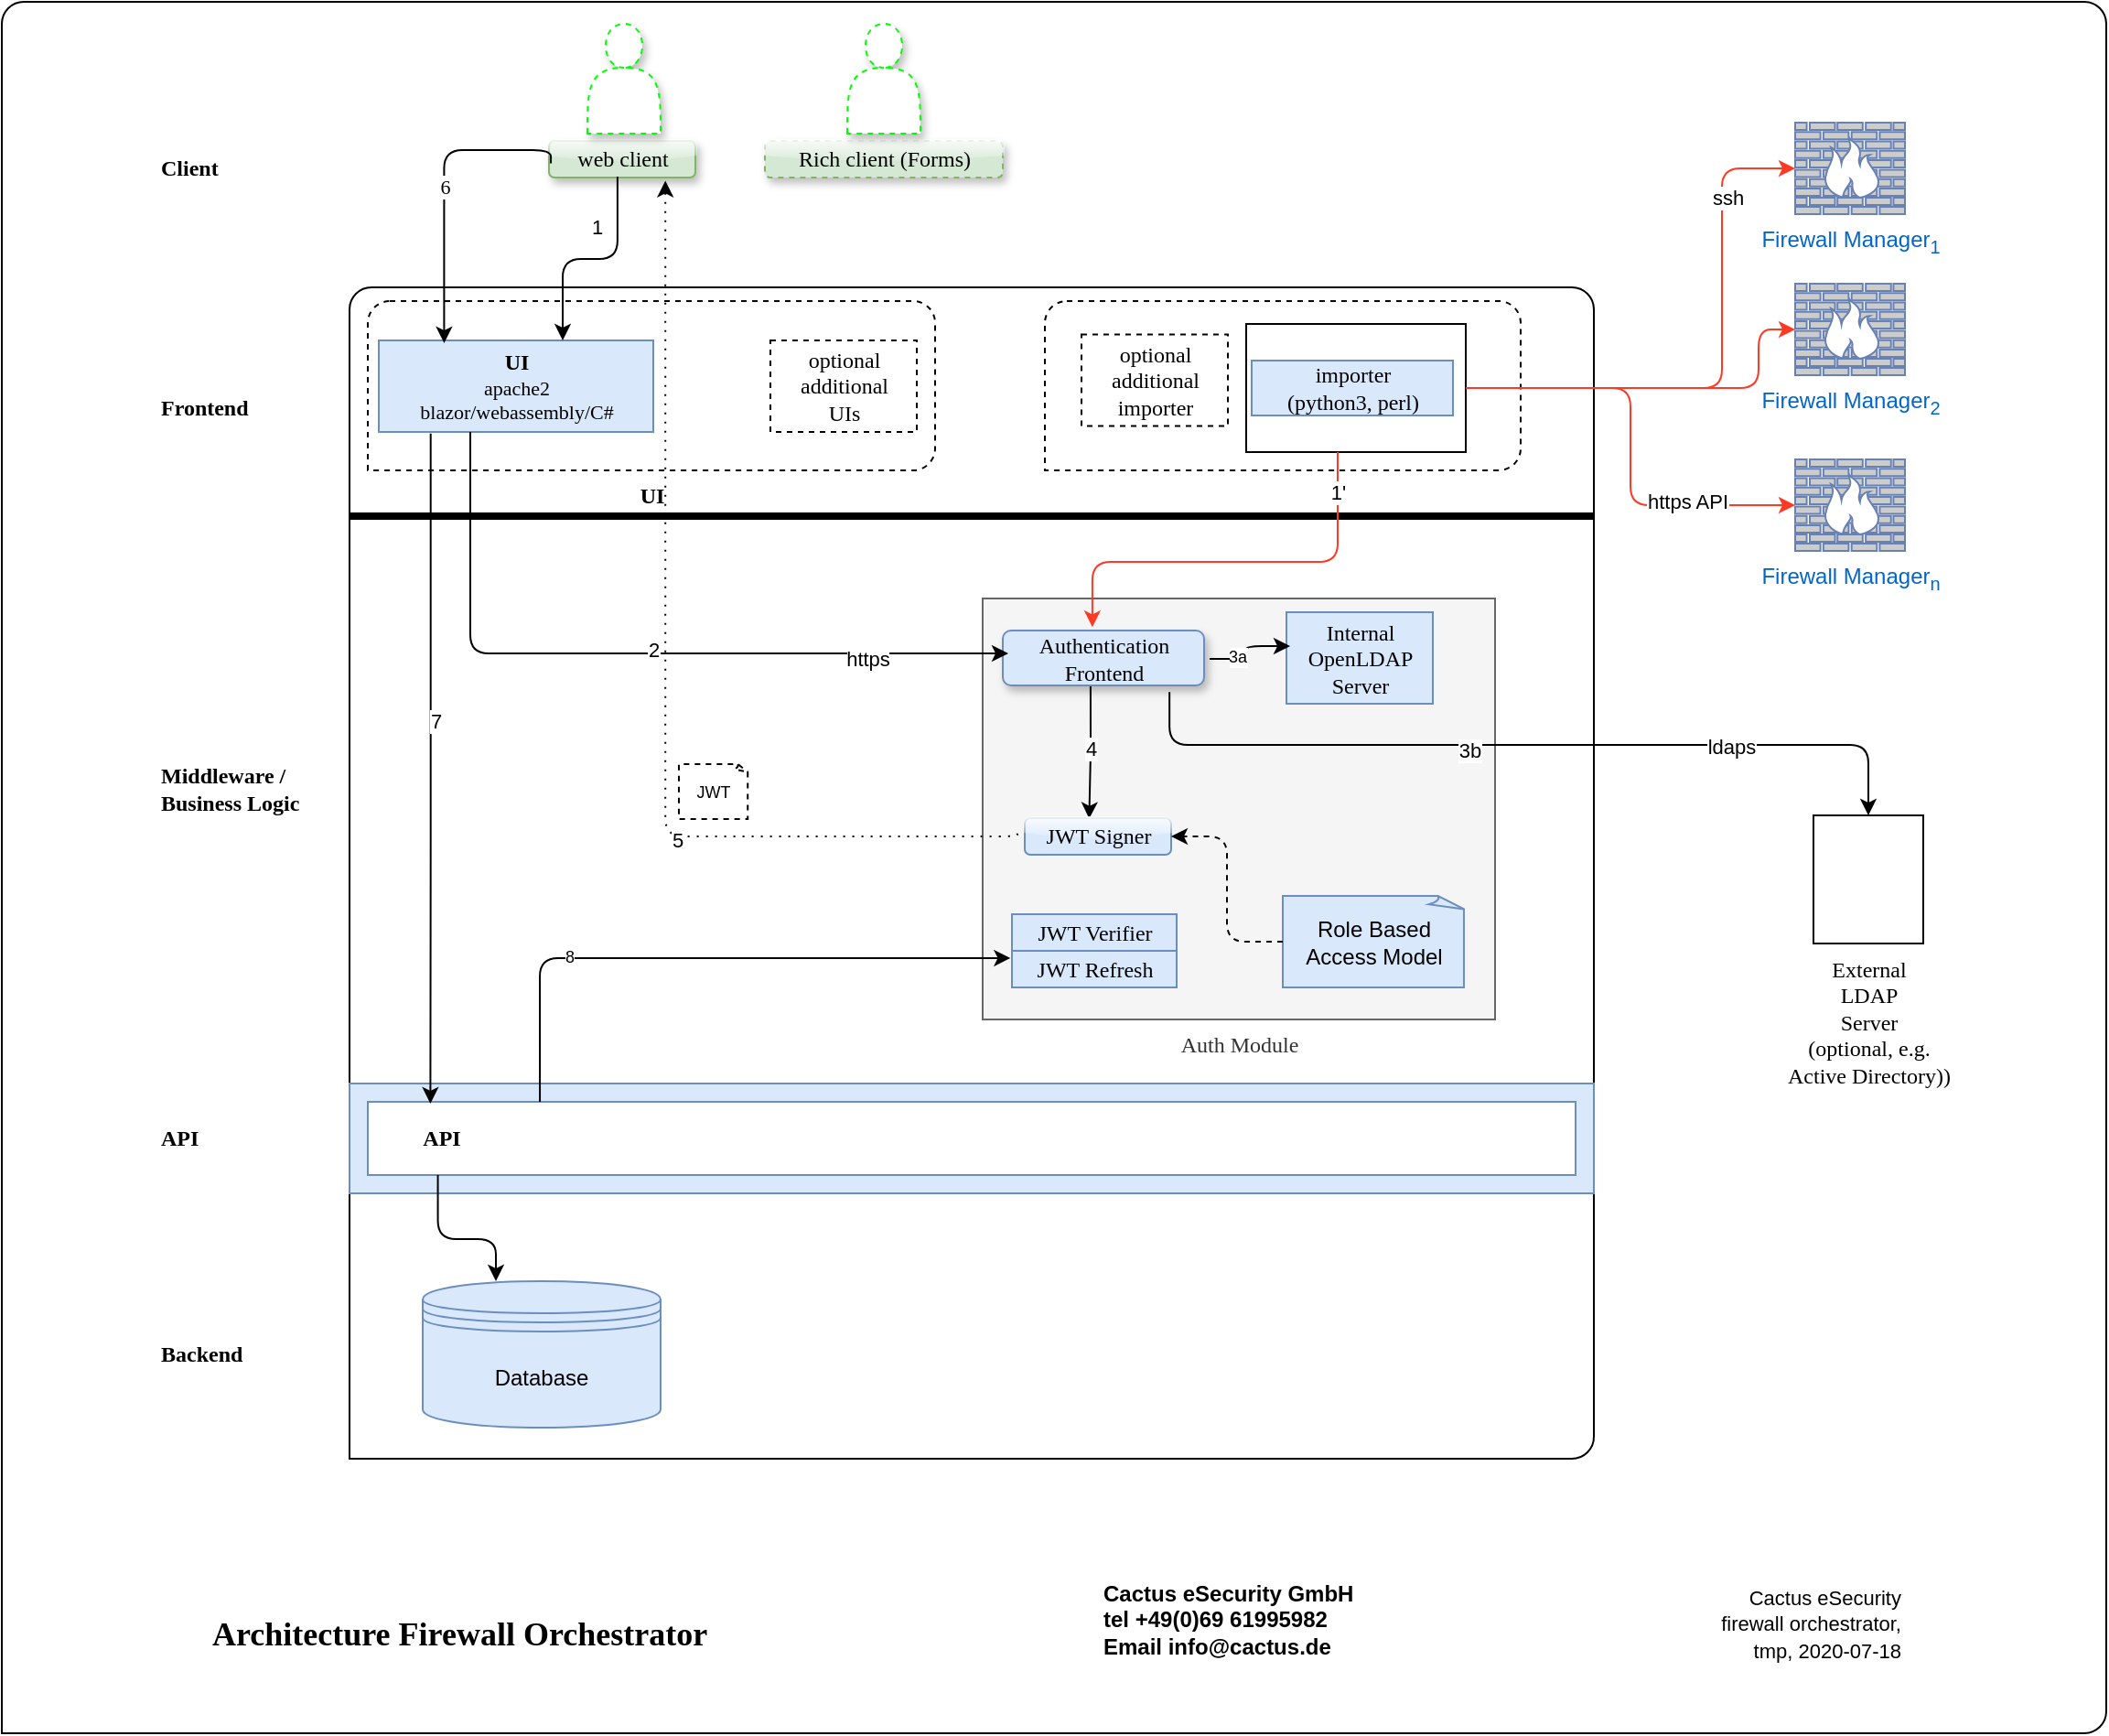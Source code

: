 <mxfile version="13.5.8" pages="2"><diagram id="prtHgNgQTEPvFCAcTncT" name="overview"><mxGraphModel dx="3710" dy="1091" grid="1" gridSize="10" guides="1" tooltips="1" connect="1" arrows="1" fold="1" page="1" pageScale="1" pageWidth="827" pageHeight="1169" math="0" shadow="0"><root><mxCell id="0"/><mxCell id="1" parent="0"/><mxCell id="610" value="" style="verticalLabelPosition=bottom;verticalAlign=top;html=1;shape=mxgraph.basic.three_corner_round_rect;dx=6;fontFamily=Comic Sans MS;" parent="1" vertex="1"><mxGeometry x="-80" y="234" width="1150" height="946" as="geometry"/></mxCell><mxCell id="555" value="" style="verticalLabelPosition=bottom;verticalAlign=top;html=1;shape=mxgraph.basic.three_corner_round_rect;dx=6;fontFamily=Comic Sans MS;" parent="1" vertex="1"><mxGeometry x="110" y="390" width="680" height="640" as="geometry"/></mxCell><mxCell id="608" value="" style="verticalLabelPosition=bottom;verticalAlign=top;html=1;shape=mxgraph.basic.three_corner_round_rect;dx=6;fontFamily=Comic Sans MS;dashed=1;" parent="1" vertex="1"><mxGeometry x="490" y="397.5" width="260" height="92.5" as="geometry"/></mxCell><mxCell id="607" value="&lt;b&gt;UI&lt;/b&gt;" style="verticalLabelPosition=bottom;verticalAlign=top;html=1;shape=mxgraph.basic.three_corner_round_rect;dx=6;fontFamily=Comic Sans MS;dashed=1;" parent="1" vertex="1"><mxGeometry x="120" y="397.5" width="310" height="92.5" as="geometry"/></mxCell><mxCell id="539" value="Auth Module" style="verticalLabelPosition=bottom;verticalAlign=top;html=1;shape=mxgraph.basic.rect;fillColor2=none;strokeWidth=1;size=20;indent=5;fontFamily=Comic Sans MS;strokeColor=#666666;fillColor=#f5f5f5;fontColor=#333333;" parent="1" vertex="1"><mxGeometry x="456" y="560" width="280" height="230" as="geometry"/></mxCell><mxCell id="528" value="Database" style="shape=datastore;whiteSpace=wrap;html=1;fillColor=#dae8fc;strokeColor=#6c8ebf;" parent="1" vertex="1"><mxGeometry x="150" y="933" width="130" height="80" as="geometry"/></mxCell><mxCell id="533" value="Role Based Access Model" style="whiteSpace=wrap;html=1;shape=mxgraph.basic.document;fillColor=#dae8fc;strokeColor=#6c8ebf;" parent="1" vertex="1"><mxGeometry x="620" y="722.5" width="100" height="50" as="geometry"/></mxCell><mxCell id="534" value="" style="verticalLabelPosition=bottom;verticalAlign=top;html=1;shape=mxgraph.basic.frame;dx=10;fillColor=#dae8fc;strokeColor=#6c8ebf;" parent="1" vertex="1"><mxGeometry x="110" y="825" width="680" height="60" as="geometry"/></mxCell><mxCell id="2" value="API" style="text;html=1;align=left;verticalAlign=middle;resizable=0;points=[];autosize=1;fontStyle=1;fontFamily=Comic Sans MS;" parent="1" vertex="1"><mxGeometry x="5" y="845" width="40" height="20" as="geometry"/></mxCell><mxCell id="535" value="Backend" style="text;html=1;align=left;verticalAlign=middle;resizable=0;points=[];autosize=1;fontStyle=1;fontFamily=Comic Sans MS;" parent="1" vertex="1"><mxGeometry x="5" y="963" width="70" height="20" as="geometry"/></mxCell><mxCell id="536" value="Client" style="text;html=1;align=left;verticalAlign=middle;resizable=0;points=[];autosize=1;fontStyle=1;fontFamily=Comic Sans MS;" parent="1" vertex="1"><mxGeometry x="5" y="315" width="60" height="20" as="geometry"/></mxCell><mxCell id="537" value="Frontend" style="text;html=1;align=left;verticalAlign=middle;resizable=0;points=[];autosize=1;fontStyle=1;fontFamily=Comic Sans MS;" parent="1" vertex="1"><mxGeometry x="5" y="446" width="80" height="20" as="geometry"/></mxCell><mxCell id="538" value="&lt;div&gt;Middleware /&lt;/div&gt;&lt;div&gt;Business Logic&lt;br&gt;&lt;/div&gt;" style="text;html=1;align=left;verticalAlign=middle;resizable=0;points=[];autosize=1;fontStyle=1;fontFamily=Comic Sans MS;" parent="1" vertex="1"><mxGeometry x="5" y="648.5" width="120" height="30" as="geometry"/></mxCell><mxCell id="541" value="" style="verticalLabelPosition=bottom;verticalAlign=top;html=1;shape=mxgraph.basic.rect;fillColor2=none;strokeWidth=1;size=20;indent=5;fontFamily=Comic Sans MS;" parent="1" vertex="1"><mxGeometry x="600" y="410" width="120" height="70" as="geometry"/></mxCell><mxCell id="546" value="&lt;div&gt;External &lt;br&gt;&lt;/div&gt;&lt;div&gt;LDAP &lt;br&gt;&lt;/div&gt;&lt;div&gt;Server&lt;/div&gt;&lt;div&gt;(optional, e.g. &lt;br&gt;&lt;/div&gt;&lt;div&gt;Active Directory))&lt;/div&gt;" style="verticalLabelPosition=bottom;verticalAlign=top;html=1;shape=mxgraph.basic.rect;fillColor2=none;strokeWidth=1;size=20;indent=5;fontFamily=Comic Sans MS;" parent="1" vertex="1"><mxGeometry x="910" y="678.5" width="60" height="70" as="geometry"/></mxCell><mxCell id="548" value="" style="line;strokeWidth=4;html=1;perimeter=backbonePerimeter;points=[];outlineConnect=0;fontFamily=Comic Sans MS;" parent="1" vertex="1"><mxGeometry x="110" y="510" width="680" height="10" as="geometry"/></mxCell><mxCell id="552" value="API" style="text;html=1;align=center;verticalAlign=middle;resizable=0;points=[];autosize=1;fontStyle=1;fontFamily=Comic Sans MS;" parent="1" vertex="1"><mxGeometry x="140" y="845" width="40" height="20" as="geometry"/></mxCell><mxCell id="561" value="Firewall Manager&lt;sub&gt;1&lt;/sub&gt;" style="fontColor=#0066CC;verticalAlign=top;verticalLabelPosition=bottom;labelPosition=center;align=center;html=1;outlineConnect=0;fillColor=#CCCCCC;strokeColor=#6881B3;gradientColor=none;gradientDirection=north;strokeWidth=2;shape=mxgraph.networks.firewall;" parent="1" vertex="1"><mxGeometry x="900" y="300" width="60" height="50" as="geometry"/></mxCell><mxCell id="562" value="Firewall Manager&lt;sub&gt;2&lt;/sub&gt;" style="fontColor=#0066CC;verticalAlign=top;verticalLabelPosition=bottom;labelPosition=center;align=center;html=1;outlineConnect=0;fillColor=#CCCCCC;strokeColor=#6881B3;gradientColor=none;gradientDirection=north;strokeWidth=2;shape=mxgraph.networks.firewall;" parent="1" vertex="1"><mxGeometry x="900" y="388" width="60" height="50" as="geometry"/></mxCell><mxCell id="563" value="Firewall Manager&lt;sub&gt;n&lt;/sub&gt;" style="fontColor=#0066CC;verticalAlign=top;verticalLabelPosition=bottom;labelPosition=center;align=center;html=1;outlineConnect=0;fillColor=#CCCCCC;strokeColor=#6881B3;gradientColor=none;gradientDirection=north;strokeWidth=2;shape=mxgraph.networks.firewall;" parent="1" vertex="1"><mxGeometry x="900" y="484" width="60" height="50" as="geometry"/></mxCell><mxCell id="568" value="" style="edgeStyle=elbowEdgeStyle;elbow=vertical;endArrow=classic;html=1;fontFamily=Comic Sans MS;entryX=0.795;entryY=1.086;entryDx=0;entryDy=0;entryPerimeter=0;dashed=1;dashPattern=1 4;exitX=0.033;exitY=0.49;exitDx=0;exitDy=0;exitPerimeter=0;" parent="1" target="581" edge="1"><mxGeometry width="50" height="50" relative="1" as="geometry"><mxPoint x="474.904" y="688.425" as="sourcePoint"/><mxPoint x="305.84" y="353.18" as="targetPoint"/><Array as="points"><mxPoint x="400" y="690"/></Array></mxGeometry></mxCell><mxCell id="593" value="5" style="edgeLabel;html=1;align=center;verticalAlign=middle;resizable=0;points=[];" parent="568" vertex="1" connectable="0"><mxGeometry x="-0.319" y="2" relative="1" as="geometry"><mxPoint as="offset"/></mxGeometry></mxCell><mxCell id="569" value="" style="edgeStyle=elbowEdgeStyle;elbow=vertical;endArrow=classic;html=1;fontFamily=Comic Sans MS;entryX=0.065;entryY=0.183;entryDx=0;entryDy=0;entryPerimeter=0;exitX=0.189;exitY=1.017;exitDx=0;exitDy=0;exitPerimeter=0;" parent="1" source="577" target="534" edge="1"><mxGeometry width="50" height="50" relative="1" as="geometry"><mxPoint x="155" y="482.03" as="sourcePoint"/><mxPoint x="180" y="490" as="targetPoint"/><Array as="points"><mxPoint x="330" y="701"/></Array></mxGeometry></mxCell><mxCell id="596" value="7" style="edgeLabel;html=1;align=center;verticalAlign=middle;resizable=0;points=[];" parent="569" vertex="1" connectable="0"><mxGeometry x="-0.143" y="2" relative="1" as="geometry"><mxPoint as="offset"/></mxGeometry></mxCell><mxCell id="570" value="" style="edgeStyle=elbowEdgeStyle;elbow=vertical;endArrow=classic;html=1;fontFamily=Comic Sans MS;exitX=0.071;exitY=0.833;exitDx=0;exitDy=0;exitPerimeter=0;" parent="1" source="534" target="528" edge="1"><mxGeometry width="50" height="50" relative="1" as="geometry"><mxPoint x="155.04" y="479.01" as="sourcePoint"/><mxPoint x="175.12" y="835" as="targetPoint"/><Array as="points"><mxPoint x="190" y="910"/></Array></mxGeometry></mxCell><mxCell id="573" value="&lt;div&gt;Authentication&lt;/div&gt;&lt;div&gt;Frontend&lt;br&gt;&lt;/div&gt;" style="text;html=1;align=center;verticalAlign=middle;resizable=0;points=[];autosize=1;fontFamily=Comic Sans MS;strokeColor=#6c8ebf;rounded=1;shadow=1;fillColor=#dae8fc;" parent="1" vertex="1"><mxGeometry x="467" y="577.5" width="110" height="30" as="geometry"/></mxCell><mxCell id="585" value="4" style="edgeStyle=orthogonalEdgeStyle;rounded=0;orthogonalLoop=1;jettySize=auto;html=1;entryX=0.44;entryY=0.015;entryDx=0;entryDy=0;entryPerimeter=0;exitX=0.436;exitY=1.017;exitDx=0;exitDy=0;exitPerimeter=0;" parent="1" source="573" target="574" edge="1"><mxGeometry x="-0.068" relative="1" as="geometry"><mxPoint x="513.096" y="673.313" as="targetPoint"/><mxPoint x="513.094" y="615" as="sourcePoint"/><mxPoint as="offset"/></mxGeometry></mxCell><mxCell id="574" value="JWT Signer" style="text;html=1;align=center;verticalAlign=middle;resizable=0;points=[];autosize=1;fontFamily=Comic Sans MS;strokeColor=#6c8ebf;rounded=1;sketch=0;glass=1;fillColor=#dae8fc;" parent="1" vertex="1"><mxGeometry x="479" y="680" width="80" height="20" as="geometry"/></mxCell><mxCell id="575" value="JWT Verifier" style="text;html=1;align=center;verticalAlign=middle;resizable=0;points=[];autosize=1;fontFamily=Comic Sans MS;strokeColor=#6c8ebf;fillColor=#dae8fc;" parent="1" vertex="1"><mxGeometry x="472" y="732.5" width="90" height="20" as="geometry"/></mxCell><mxCell id="576" value="&lt;div&gt;Internal &lt;br&gt;&lt;/div&gt;&lt;div&gt;OpenLDAP &lt;br&gt;&lt;/div&gt;&lt;div&gt;Server&lt;/div&gt;" style="text;html=1;align=center;verticalAlign=middle;resizable=0;points=[];autosize=1;fontFamily=Comic Sans MS;strokeColor=#6c8ebf;fillColor=#dae8fc;" parent="1" vertex="1"><mxGeometry x="622" y="567.5" width="80" height="50" as="geometry"/></mxCell><mxCell id="577" value="&lt;div&gt;&lt;b&gt;UI&lt;/b&gt;&lt;/div&gt;&lt;div style=&quot;font-size: 11px&quot;&gt;&lt;font style=&quot;font-size: 11px&quot;&gt;apache2&lt;/font&gt;&lt;/div&gt;&lt;div style=&quot;font-size: 11px&quot;&gt;&lt;font style=&quot;font-size: 11px&quot;&gt;blazor/webassembly&lt;/font&gt;/C#&lt;/div&gt;" style="text;html=1;align=center;verticalAlign=middle;resizable=0;points=[];autosize=1;fontFamily=Comic Sans MS;strokeColor=#6c8ebf;fillColor=#dae8fc;" parent="1" vertex="1"><mxGeometry x="126" y="419" width="150" height="50" as="geometry"/></mxCell><mxCell id="578" value="&lt;div&gt;optional&lt;br&gt;&lt;/div&gt;&lt;div&gt;additional &lt;br&gt;&lt;/div&gt;&lt;div&gt;UIs&lt;/div&gt;" style="text;html=1;align=center;verticalAlign=middle;resizable=0;points=[];autosize=1;fontFamily=Comic Sans MS;dashed=1;strokeColor=#000000;" parent="1" vertex="1"><mxGeometry x="340" y="419" width="80" height="50" as="geometry"/></mxCell><mxCell id="579" value="&lt;div&gt;importer&lt;/div&gt;&lt;div&gt;(python3, perl)&lt;br&gt;&lt;/div&gt;" style="text;html=1;align=center;verticalAlign=middle;resizable=0;points=[];autosize=1;fontFamily=Comic Sans MS;fillColor=#dae8fc;strokeColor=#6c8ebf;" parent="1" vertex="1"><mxGeometry x="603" y="430" width="110" height="30" as="geometry"/></mxCell><mxCell id="580" value="&lt;div&gt;optional &lt;br&gt;&lt;/div&gt;&lt;div&gt;additional &lt;br&gt;&lt;/div&gt;&lt;div&gt;importer&lt;/div&gt;" style="text;html=1;align=center;verticalAlign=middle;resizable=0;points=[];autosize=1;fontFamily=Comic Sans MS;strokeColor=#000000;dashed=1;" parent="1" vertex="1"><mxGeometry x="510" y="415.75" width="80" height="50" as="geometry"/></mxCell><mxCell id="581" value="web client" style="text;html=1;align=center;verticalAlign=middle;resizable=0;points=[];autosize=1;fontFamily=Comic Sans MS;shadow=1;glass=1;rounded=1;strokeColor=#82b366;fillColor=#d5e8d4;" parent="1" vertex="1"><mxGeometry x="219" y="310" width="80" height="20" as="geometry"/></mxCell><mxCell id="582" value="" style="edgeStyle=elbowEdgeStyle;elbow=vertical;endArrow=classic;html=1;fontFamily=Comic Sans MS;entryX=0.67;entryY=0;entryDx=0;entryDy=0;entryPerimeter=0;exitX=0.468;exitY=0.977;exitDx=0;exitDy=0;exitPerimeter=0;" parent="1" source="581" target="577" edge="1"><mxGeometry width="50" height="50" relative="1" as="geometry"><mxPoint x="260" y="350.0" as="sourcePoint"/><mxPoint x="200" y="406.99" as="targetPoint"/></mxGeometry></mxCell><mxCell id="588" value="1" style="edgeLabel;html=1;align=center;verticalAlign=middle;resizable=0;points=[];" parent="582" vertex="1" connectable="0"><mxGeometry x="-0.538" y="-12" relative="1" as="geometry"><mxPoint as="offset"/></mxGeometry></mxCell><mxCell id="584" value="" style="edgeStyle=elbowEdgeStyle;elbow=vertical;endArrow=classic;html=1;fontFamily=Comic Sans MS;exitX=0.828;exitY=1.119;exitDx=0;exitDy=0;exitPerimeter=0;" parent="1" source="573" target="546" edge="1"><mxGeometry width="50" height="50" relative="1" as="geometry"><mxPoint x="558.026" y="619.005" as="sourcePoint"/><mxPoint x="942.04" y="710" as="targetPoint"/><Array as="points"><mxPoint x="740" y="640"/></Array></mxGeometry></mxCell><mxCell id="592" value="3b" style="edgeLabel;html=1;align=center;verticalAlign=middle;resizable=0;points=[];" parent="584" vertex="1" connectable="0"><mxGeometry x="-0.144" y="-3" relative="1" as="geometry"><mxPoint as="offset"/></mxGeometry></mxCell><mxCell id="613" value="ldaps" style="edgeLabel;html=1;align=center;verticalAlign=middle;resizable=0;points=[];" parent="584" vertex="1" connectable="0"><mxGeometry x="0.495" y="-1" relative="1" as="geometry"><mxPoint as="offset"/></mxGeometry></mxCell><mxCell id="586" value="" style="edgeStyle=elbowEdgeStyle;elbow=vertical;endArrow=classic;html=1;fontFamily=Comic Sans MS;strokeColor=#FF3A24;entryX=0.445;entryY=-0.061;entryDx=0;entryDy=0;entryPerimeter=0;" parent="1" target="573" edge="1"><mxGeometry width="50" height="50" relative="1" as="geometry"><mxPoint x="650" y="480" as="sourcePoint"/><mxPoint x="541.012" y="571.98" as="targetPoint"/><Array as="points"><mxPoint x="810" y="540"/></Array></mxGeometry></mxCell><mxCell id="598" value="1'" style="edgeLabel;html=1;align=center;verticalAlign=middle;resizable=0;points=[];" parent="586" vertex="1" connectable="0"><mxGeometry x="-0.811" relative="1" as="geometry"><mxPoint as="offset"/></mxGeometry></mxCell><mxCell id="594" value="6" style="edgeStyle=elbowEdgeStyle;elbow=vertical;endArrow=classic;html=1;fontFamily=Comic Sans MS;entryX=0.238;entryY=0.029;entryDx=0;entryDy=0;entryPerimeter=0;exitX=0.013;exitY=0.614;exitDx=0;exitDy=0;exitPerimeter=0;" parent="1" source="581" target="577" edge="1"><mxGeometry width="50" height="50" relative="1" as="geometry"><mxPoint x="197.96" y="315.02" as="sourcePoint"/><mxPoint x="161.96" y="410.98" as="targetPoint"/><Array as="points"><mxPoint x="162" y="315"/></Array></mxGeometry></mxCell><mxCell id="604" value="" style="edgeStyle=elbowEdgeStyle;elbow=horizontal;endArrow=classic;html=1;strokeColor=#FF3A24;" parent="1" source="541" target="562" edge="1"><mxGeometry width="50" height="50" relative="1" as="geometry"><mxPoint x="510" y="360" as="sourcePoint"/><mxPoint x="560" y="310" as="targetPoint"/><Array as="points"><mxPoint x="880" y="445"/></Array></mxGeometry></mxCell><mxCell id="605" value="" style="edgeStyle=elbowEdgeStyle;elbow=horizontal;endArrow=classic;html=1;strokeColor=#FF3A24;" parent="1" source="541" target="561" edge="1"><mxGeometry width="50" height="50" relative="1" as="geometry"><mxPoint x="730" y="455" as="sourcePoint"/><mxPoint x="1160" y="435" as="targetPoint"/><Array as="points"><mxPoint x="860" y="360"/></Array></mxGeometry></mxCell><mxCell id="611" value="ssh" style="edgeLabel;html=1;align=center;verticalAlign=middle;resizable=0;points=[];" parent="605" vertex="1" connectable="0"><mxGeometry x="0.628" y="-3" relative="1" as="geometry"><mxPoint as="offset"/></mxGeometry></mxCell><mxCell id="606" value="" style="edgeStyle=elbowEdgeStyle;elbow=horizontal;endArrow=classic;html=1;strokeColor=#FF3A24;" parent="1" source="541" target="563" edge="1"><mxGeometry width="50" height="50" relative="1" as="geometry"><mxPoint x="730" y="455" as="sourcePoint"/><mxPoint x="1160" y="435" as="targetPoint"/></mxGeometry></mxCell><mxCell id="612" value="https API" style="edgeLabel;html=1;align=center;verticalAlign=middle;resizable=0;points=[];" parent="606" vertex="1" connectable="0"><mxGeometry x="0.512" y="2" relative="1" as="geometry"><mxPoint as="offset"/></mxGeometry></mxCell><mxCell id="615" value="" style="edgeStyle=elbowEdgeStyle;elbow=horizontal;endArrow=classic;html=1;" parent="1" source="577" edge="1"><mxGeometry width="50" height="50" relative="1" as="geometry"><mxPoint x="184.88" y="481.33" as="sourcePoint"/><mxPoint x="470" y="590" as="targetPoint"/><Array as="points"><mxPoint x="176" y="669"/></Array></mxGeometry></mxCell><mxCell id="616" value="https" style="edgeLabel;html=1;align=center;verticalAlign=middle;resizable=0;points=[];" parent="615" vertex="1" connectable="0"><mxGeometry x="0.628" y="-3" relative="1" as="geometry"><mxPoint as="offset"/></mxGeometry></mxCell><mxCell id="617" value="2" style="edgeLabel;html=1;align=center;verticalAlign=middle;resizable=0;points=[];" parent="615" vertex="1" connectable="0"><mxGeometry x="0.063" y="2" relative="1" as="geometry"><mxPoint as="offset"/></mxGeometry></mxCell><mxCell id="619" value="JWT Refresh" style="text;html=1;align=center;verticalAlign=middle;resizable=0;points=[];autosize=1;fontFamily=Comic Sans MS;strokeColor=#6c8ebf;fillColor=#dae8fc;" parent="1" vertex="1"><mxGeometry x="472" y="752.5" width="90" height="20" as="geometry"/></mxCell><mxCell id="621" value="JWT" style="whiteSpace=wrap;html=1;shape=mxgraph.basic.document;fontSize=9;dashed=1;" parent="1" vertex="1"><mxGeometry x="290" y="650.5" width="38" height="30" as="geometry"/></mxCell><mxCell id="624" value="" style="shape=actor;whiteSpace=wrap;html=1;rounded=1;shadow=1;glass=1;dashed=1;strokeColor=#00FF00;fontSize=9;" parent="1" vertex="1"><mxGeometry x="240" y="246" width="40" height="60" as="geometry"/></mxCell><mxCell id="625" value="" style="edgeStyle=elbowEdgeStyle;elbow=horizontal;endArrow=classic;html=1;entryX=-0.009;entryY=0.198;entryDx=0;entryDy=0;entryPerimeter=0;exitX=0.153;exitY=0.167;exitDx=0;exitDy=0;exitPerimeter=0;fontSize=12;" parent="1" source="534" target="619" edge="1"><mxGeometry width="50" height="50" relative="1" as="geometry"><mxPoint x="200" y="710.5" as="sourcePoint"/><mxPoint x="380" y="774.5" as="targetPoint"/><Array as="points"><mxPoint x="214" y="800"/></Array></mxGeometry></mxCell><mxCell id="627" value="8" style="edgeLabel;html=1;align=center;verticalAlign=middle;resizable=0;points=[];fontSize=9;" parent="625" vertex="1" connectable="0"><mxGeometry x="-0.441" y="1" relative="1" as="geometry"><mxPoint as="offset"/></mxGeometry></mxCell><mxCell id="630" value="Rich client (Forms)" style="text;html=1;align=center;verticalAlign=middle;resizable=0;points=[];autosize=1;fontFamily=Comic Sans MS;shadow=1;glass=1;rounded=1;strokeColor=#82b366;fillColor=#d5e8d4;dashed=1;" parent="1" vertex="1"><mxGeometry x="337" y="310" width="130" height="20" as="geometry"/></mxCell><mxCell id="631" value="" style="shape=actor;whiteSpace=wrap;html=1;rounded=1;shadow=1;glass=1;dashed=1;strokeColor=#00FF00;fontSize=9;" parent="1" vertex="1"><mxGeometry x="382" y="246" width="40" height="60" as="geometry"/></mxCell><mxCell id="634" value="" style="edgeStyle=elbowEdgeStyle;elbow=horizontal;endArrow=classic;html=1;entryX=0.025;entryY=0.37;entryDx=0;entryDy=0;entryPerimeter=0;fontSize=12;exitX=1.027;exitY=0.517;exitDx=0;exitDy=0;exitPerimeter=0;" parent="1" source="573" target="576" edge="1"><mxGeometry width="50" height="50" relative="1" as="geometry"><mxPoint x="580" y="600" as="sourcePoint"/><mxPoint x="610.0" y="585" as="targetPoint"/><Array as="points"><mxPoint x="600" y="600"/></Array></mxGeometry></mxCell><mxCell id="635" value="3a" style="edgeLabel;html=1;align=center;verticalAlign=middle;resizable=0;points=[];fontSize=9;" parent="634" vertex="1" connectable="0"><mxGeometry x="-0.441" y="1" relative="1" as="geometry"><mxPoint as="offset"/></mxGeometry></mxCell><mxCell id="639" value="" style="edgeStyle=elbowEdgeStyle;elbow=horizontal;endArrow=classic;html=1;entryX=1;entryY=0.5;entryDx=0;entryDy=0;entryPerimeter=0;fontSize=12;exitX=0;exitY=0.5;exitDx=0;exitDy=0;exitPerimeter=0;dashed=1;" parent="1" source="533" target="574" edge="1"><mxGeometry width="50" height="50" relative="1" as="geometry"><mxPoint x="1270.0" y="687.01" as="sourcePoint"/><mxPoint x="1314.03" y="680" as="targetPoint"/><Array as="points"/></mxGeometry></mxCell><mxCell id="250" value="Flowchart" parent="0"/><mxCell id="272" value="&lt;p style=&quot;margin-left: 0 ; margin-right: 0 ; margin-top: 0px ; margin-bottom: 0px ; text-indent: 0 ; direction: ltr&quot;&gt;&lt;font style=&quot;font-size: 11px ; font-family: &amp;#34;arial&amp;#34; ; color: #000000 ; direction: ltr ; letter-spacing: 0px ; line-height: 120% ; opacity: 1&quot;&gt;Cactus eSecurity &lt;br&gt;&lt;/font&gt;&lt;/p&gt;&lt;p style=&quot;margin-left: 0 ; margin-right: 0 ; margin-top: 0px ; margin-bottom: 0px ; text-indent: 0 ; direction: ltr&quot;&gt;&lt;font style=&quot;font-size: 11px ; font-family: &amp;#34;arial&amp;#34; ; color: #000000 ; direction: ltr ; letter-spacing: 0px ; line-height: 120% ; opacity: 1&quot;&gt;firewall orchestrator, &lt;br&gt;&lt;/font&gt;&lt;/p&gt;&lt;p style=&quot;margin-left: 0 ; margin-right: 0 ; margin-top: 0px ; margin-bottom: 0px ; text-indent: 0 ; direction: ltr&quot;&gt;&lt;font style=&quot;font-size: 11px ; font-family: &amp;#34;arial&amp;#34; ; color: #000000 ; direction: ltr ; letter-spacing: 0px ; line-height: 120% ; opacity: 1&quot;&gt;tmp, &lt;/font&gt;&lt;font style=&quot;font-size: 11px ; font-family: &amp;#34;arial&amp;#34; ; color: #000000 ; direction: ltr ; letter-spacing: 0px ; line-height: 120% ; opacity: 1&quot;&gt;2020-07-18&lt;/font&gt;&lt;font style=&quot;font-size: 11px ; font-family: &amp;#34;arial&amp;#34; ; color: #000000 ; direction: ltr ; letter-spacing: 0px ; line-height: 120% ; opacity: 1&quot;&gt;&lt;br&gt;&lt;/font&gt;&lt;/p&gt;" style="verticalAlign=middle;align=right;vsdxID=15;fillColor=none;gradientColor=none;shape=stencil(nZBLDoAgDERP0z3SIyjew0SURgSD+Lu9kMZoXLhwN9O+tukAlrNpJg1SzDH4QW/URgNYgZTkjA4UkwJUgGXng+6DX1zLfmoymdXo17xh5zmRJ6Q42BWCfc2oJfdAr+Yv+AP9Cb7OJ3H/2JG1HNGz/84klThPVCc=);strokeColor=none;labelBackgroundColor=none;rounded=0;html=1;whiteSpace=wrap;" parent="250" vertex="1"><mxGeometry x="810" y="1090" width="150" height="60" as="geometry"/></mxCell><mxCell id="273" value="&lt;p style=&quot;margin-left: 0 ; margin-right: 0 ; margin-top: 0px ; margin-bottom: 0px ; text-indent: 0 ; direction: ltr&quot;&gt;&lt;font style=&quot;font-size: 18px&quot; face=&quot;Comic Sans MS&quot;&gt;&lt;b&gt;Architecture Firewall Orchestrator&lt;/b&gt;&lt;/font&gt;&lt;font style=&quot;font-size: 19px ; font-family: &amp;#34;arial&amp;#34; ; color: #000000 ; direction: ltr ; letter-spacing: 0px ; line-height: 120% ; opacity: 1&quot;&gt;&lt;b&gt;&lt;br&gt;&lt;/b&gt;&lt;/font&gt;&lt;/p&gt;" style="verticalAlign=middle;align=left;vsdxID=16;fillColor=none;gradientColor=none;shape=stencil(nZBLDoAgDERP0z3SIyjew0SURgSD+Lu9kMZoXLhwN9O+tukAlrNpJg1SzDH4QW/URgNYgZTkjA4UkwJUgGXng+6DX1zLfmoymdXo17xh5zmRJ6Q42BWCfc2oJfdAr+Yv+AP9Cb7OJ3H/2JG1HNGz/84klThPVCc=);strokeColor=none;labelBackgroundColor=none;rounded=0;html=1;whiteSpace=wrap;" parent="250" vertex="1"><mxGeometry x="33" y="1093" width="476" height="66" as="geometry"/></mxCell><mxCell id="274" value="&lt;p style=&quot;align:left;margin-left:0;margin-right:0;margin-top:0px;margin-bottom:0px;text-indent:0;valign:middle;direction:ltr;&quot;&gt;&lt;font style=&quot;font-size:12px;font-family:Arial;color:#000000;direction:ltr;letter-spacing:0px;line-height:120%;opacity:1&quot;&gt;&lt;b&gt;Cactus eSecurity GmbH&lt;br/&gt;tel&#9;+49(0)69 61995982&lt;br/&gt;Email&#9;info@cactus.de&lt;br/&gt;&lt;/b&gt;&lt;/font&gt;&lt;/p&gt;" style="verticalAlign=middle;align=left;vsdxID=17;fillColor=none;gradientColor=none;shape=stencil(nZBLDoAgDERP0z3SIyjew0SURgSD+Lu9kMZoXLhwN9O+tukAlrNpJg1SzDH4QW/URgNYgZTkjA4UkwJUgGXng+6DX1zLfmoymdXo17xh5zmRJ6Q42BWCfc2oJfdAr+Yv+AP9Cb7OJ3H/2JG1HNGz/84klThPVCc=);strokeColor=none;labelBackgroundColor=none;rounded=0;html=1;whiteSpace=wrap;" parent="250" vertex="1"><mxGeometry x="520" y="1080" width="150" height="75" as="geometry"/></mxCell><mxCell id="492" value="Verbinder" parent="0"/><mxCell id="493" value="vpn" parent="0"/></root></mxGraphModel></diagram><diagram id="7kef27JfrNkYL013DTXX" name="auth-details"><mxGraphModel dx="3733" dy="1091" grid="1" gridSize="10" guides="1" tooltips="1" connect="1" arrows="1" fold="1" page="1" pageScale="1" pageWidth="850" pageHeight="1100" math="0" shadow="0"><root><mxCell id="koQL1rVHbwp3r7TYCjDz-0"/><mxCell id="koQL1rVHbwp3r7TYCjDz-1" parent="koQL1rVHbwp3r7TYCjDz-0"/><mxCell id="koQL1rVHbwp3r7TYCjDz-2" value="" style="verticalLabelPosition=bottom;verticalAlign=top;html=1;shape=mxgraph.basic.three_corner_round_rect;dx=6;fontFamily=Comic Sans MS;" parent="koQL1rVHbwp3r7TYCjDz-1" vertex="1"><mxGeometry x="-800" y="20" width="1150" height="966" as="geometry"/></mxCell><mxCell id="koQL1rVHbwp3r7TYCjDz-3" value="" style="verticalLabelPosition=bottom;verticalAlign=top;html=1;shape=mxgraph.basic.three_corner_round_rect;dx=6;fontFamily=Comic Sans MS;" parent="koQL1rVHbwp3r7TYCjDz-1" vertex="1"><mxGeometry x="-610" y="230" width="760" height="630" as="geometry"/></mxCell><mxCell id="koQL1rVHbwp3r7TYCjDz-6" value="&lt;b&gt;AUTH Module&lt;/b&gt;" style="verticalLabelPosition=bottom;verticalAlign=top;html=1;shape=mxgraph.basic.rect;fillColor2=none;strokeWidth=1;size=20;indent=5;fontFamily=Comic Sans MS;strokeColor=#666666;fillColor=#f5f5f5;fontColor=#333333;" parent="koQL1rVHbwp3r7TYCjDz-1" vertex="1"><mxGeometry x="-520" y="340" width="640" height="430" as="geometry"/></mxCell><mxCell id="koQL1rVHbwp3r7TYCjDz-8" value="&lt;div&gt;&lt;b&gt;Role Based Access Model&lt;/b&gt;&lt;/div&gt;&lt;ul&gt;&lt;li&gt;isodb.role&lt;/li&gt;&lt;li&gt;isodb.role_to_device&lt;/li&gt;&lt;/ul&gt;&lt;div&gt;&lt;br&gt;&lt;/div&gt;&lt;div&gt;Helpers:&lt;/div&gt;&lt;ul&gt;&lt;li&gt;select * frrom get_role_visible_devices(role_id);&lt;/li&gt;&lt;li&gt;select * from get_role_visible_managements(role_id);&lt;/li&gt;&lt;li&gt;select role_id from role where role_name=$role;&lt;/li&gt;&lt;/ul&gt;" style="whiteSpace=wrap;html=1;shape=mxgraph.basic.document;fillColor=#dae8fc;strokeColor=#6c8ebf;align=left;" parent="koQL1rVHbwp3r7TYCjDz-1" vertex="1"><mxGeometry x="-220" y="530" width="292" height="220" as="geometry"/></mxCell><mxCell id="koQL1rVHbwp3r7TYCjDz-9" value="" style="verticalLabelPosition=bottom;verticalAlign=top;html=1;shape=mxgraph.basic.frame;dx=10;fillColor=#dae8fc;strokeColor=#6c8ebf;" parent="koQL1rVHbwp3r7TYCjDz-1" vertex="1"><mxGeometry x="-610" y="799" width="760" height="60" as="geometry"/></mxCell><mxCell id="koQL1rVHbwp3r7TYCjDz-10" value="API" style="text;html=1;align=left;verticalAlign=middle;resizable=0;points=[];autosize=1;fontStyle=1;fontFamily=Comic Sans MS;" parent="koQL1rVHbwp3r7TYCjDz-1" vertex="1"><mxGeometry x="-715" y="819" width="40" height="20" as="geometry"/></mxCell><mxCell id="koQL1rVHbwp3r7TYCjDz-12" value="Client" style="text;html=1;align=left;verticalAlign=middle;resizable=0;points=[];autosize=1;fontStyle=1;fontFamily=Comic Sans MS;" parent="koQL1rVHbwp3r7TYCjDz-1" vertex="1"><mxGeometry x="-715" y="121" width="60" height="20" as="geometry"/></mxCell><mxCell id="koQL1rVHbwp3r7TYCjDz-13" value="UI Frontend" style="text;html=1;align=left;verticalAlign=middle;resizable=0;points=[];autosize=1;fontStyle=1;fontFamily=Comic Sans MS;" parent="koQL1rVHbwp3r7TYCjDz-1" vertex="1"><mxGeometry x="-715" y="252" width="100" height="20" as="geometry"/></mxCell><mxCell id="koQL1rVHbwp3r7TYCjDz-14" value="&lt;div&gt;Middleware /&lt;/div&gt;&lt;div&gt;Business Logic&lt;br&gt;&lt;/div&gt;" style="text;html=1;align=left;verticalAlign=middle;resizable=0;points=[];autosize=1;fontStyle=1;fontFamily=Comic Sans MS;" parent="koQL1rVHbwp3r7TYCjDz-1" vertex="1"><mxGeometry x="-715" y="510" width="120" height="30" as="geometry"/></mxCell><mxCell id="koQL1rVHbwp3r7TYCjDz-17" value="" style="line;strokeWidth=4;html=1;perimeter=backbonePerimeter;points=[];outlineConnect=0;fontFamily=Comic Sans MS;" parent="koQL1rVHbwp3r7TYCjDz-1" vertex="1"><mxGeometry x="-610" y="316" width="760" height="10" as="geometry"/></mxCell><mxCell id="koQL1rVHbwp3r7TYCjDz-18" value="API" style="text;html=1;align=center;verticalAlign=middle;resizable=0;points=[];autosize=1;fontStyle=1;fontFamily=Comic Sans MS;" parent="koQL1rVHbwp3r7TYCjDz-1" vertex="1"><mxGeometry x="-580" y="816" width="40" height="20" as="geometry"/></mxCell><mxCell id="koQL1rVHbwp3r7TYCjDz-22" value="" style="edgeStyle=elbowEdgeStyle;elbow=vertical;endArrow=classic;html=1;fontFamily=Comic Sans MS;entryX=0.795;entryY=1.086;entryDx=0;entryDy=0;entryPerimeter=0;dashed=1;dashPattern=1 4;" parent="koQL1rVHbwp3r7TYCjDz-1" target="koQL1rVHbwp3r7TYCjDz-36" edge="1"><mxGeometry width="50" height="50" relative="1" as="geometry"><mxPoint x="-316" y="530" as="sourcePoint"/><mxPoint x="-414.16" y="159.18" as="targetPoint"/><Array as="points"/></mxGeometry></mxCell><mxCell id="koQL1rVHbwp3r7TYCjDz-23" value="5" style="edgeLabel;html=1;align=center;verticalAlign=middle;resizable=0;points=[];" parent="koQL1rVHbwp3r7TYCjDz-22" vertex="1" connectable="0"><mxGeometry x="-0.319" y="2" relative="1" as="geometry"><mxPoint x="8.4" y="-128.6" as="offset"/></mxGeometry></mxCell><mxCell id="koQL1rVHbwp3r7TYCjDz-24" value="" style="edgeStyle=elbowEdgeStyle;elbow=vertical;endArrow=classic;html=1;fontFamily=Comic Sans MS;exitX=0.189;exitY=1.017;exitDx=0;exitDy=0;exitPerimeter=0;entryX=0.08;entryY=0.183;entryDx=0;entryDy=0;entryPerimeter=0;" parent="koQL1rVHbwp3r7TYCjDz-1" source="koQL1rVHbwp3r7TYCjDz-32" target="koQL1rVHbwp3r7TYCjDz-9" edge="1"><mxGeometry width="50" height="50" relative="1" as="geometry"><mxPoint x="-565" y="288.03" as="sourcePoint"/><mxPoint x="-566" y="810" as="targetPoint"/><Array as="points"><mxPoint x="-566" y="780"/><mxPoint x="-570" y="720"/><mxPoint x="-390" y="507"/></Array></mxGeometry></mxCell><mxCell id="koQL1rVHbwp3r7TYCjDz-25" value="7" style="edgeLabel;html=1;align=center;verticalAlign=middle;resizable=0;points=[];" parent="koQL1rVHbwp3r7TYCjDz-24" vertex="1" connectable="0"><mxGeometry x="-0.143" y="2" relative="1" as="geometry"><mxPoint as="offset"/></mxGeometry></mxCell><mxCell id="koQL1rVHbwp3r7TYCjDz-27" value="&lt;div&gt;Authentication&lt;/div&gt;&lt;div&gt;Frontend&lt;/div&gt;&lt;div&gt;.NET Http Listener&lt;br&gt;&lt;/div&gt;" style="text;html=1;align=center;verticalAlign=middle;resizable=0;points=[];autosize=1;fontFamily=Comic Sans MS;strokeColor=#6c8ebf;rounded=1;shadow=1;fillColor=#dae8fc;" parent="koQL1rVHbwp3r7TYCjDz-1" vertex="1"><mxGeometry x="-272" y="350" width="130" height="50" as="geometry"/></mxCell><mxCell id="koQL1rVHbwp3r7TYCjDz-29" value="&lt;div&gt;&lt;br&gt;&lt;/div&gt;&lt;div align=&quot;left&quot;&gt;&lt;b&gt;JWT Signer&lt;/b&gt;&lt;/div&gt;&lt;div align=&quot;left&quot;&gt;&lt;br&gt;&lt;/div&gt;&lt;div align=&quot;left&quot;&gt;include in JWT:&lt;/div&gt;&lt;div style=&quot;font-size: 11px&quot; align=&quot;left&quot;&gt;&lt;font style=&quot;font-size: 11px&quot;&gt;- username&lt;br&gt;&lt;/font&gt;&lt;/div&gt;&lt;div style=&quot;font-size: 11px&quot; align=&quot;left&quot;&gt;&lt;font style=&quot;font-size: 11px&quot;&gt;- all roles&lt;/font&gt;&lt;/div&gt;&lt;div style=&quot;font-size: 11px&quot; align=&quot;left&quot;&gt;&lt;font style=&quot;font-size: 11px&quot;&gt;- IDs of visible devices&lt;/font&gt;&lt;/div&gt;&lt;div style=&quot;font-size: 11px&quot; align=&quot;left&quot;&gt;&lt;font style=&quot;font-size: 11px&quot;&gt;- IDs of visible managements&lt;/font&gt;&lt;br&gt;&lt;/div&gt;&lt;div&gt;&lt;br&gt;&lt;/div&gt;" style="text;html=1;align=left;verticalAlign=middle;resizable=0;points=[];autosize=1;fontFamily=Comic Sans MS;strokeColor=#6c8ebf;rounded=1;sketch=0;glass=1;fillColor=#dae8fc;" parent="koQL1rVHbwp3r7TYCjDz-1" vertex="1"><mxGeometry x="-480" y="473" width="180" height="130" as="geometry"/></mxCell><mxCell id="koQL1rVHbwp3r7TYCjDz-30" value="JWT Verifier" style="text;html=1;align=center;verticalAlign=middle;resizable=0;points=[];autosize=1;fontFamily=Comic Sans MS;strokeColor=#6c8ebf;fillColor=#dae8fc;" parent="koQL1rVHbwp3r7TYCjDz-1" vertex="1"><mxGeometry x="-470" y="690" width="90" height="20" as="geometry"/></mxCell><mxCell id="koQL1rVHbwp3r7TYCjDz-31" value="&lt;div&gt;Internal &lt;br&gt;&lt;/div&gt;&lt;div&gt;OpenLDAP &lt;br&gt;&lt;/div&gt;&lt;div&gt;Server&lt;/div&gt;" style="text;html=1;align=center;verticalAlign=middle;resizable=0;points=[];autosize=1;fontFamily=Comic Sans MS;strokeColor=#6c8ebf;fillColor=#dae8fc;" parent="koQL1rVHbwp3r7TYCjDz-1" vertex="1"><mxGeometry x="30" y="420" width="80" height="50" as="geometry"/></mxCell><mxCell id="koQL1rVHbwp3r7TYCjDz-32" value="&lt;div style=&quot;font-size: 11px&quot;&gt;&lt;font style=&quot;font-size: 11px&quot;&gt;apache&lt;/font&gt;&lt;/div&gt;" style="text;html=1;align=center;verticalAlign=middle;resizable=0;points=[];autosize=1;fontFamily=Comic Sans MS;strokeColor=#6c8ebf;fillColor=#dae8fc;" parent="koQL1rVHbwp3r7TYCjDz-1" vertex="1"><mxGeometry x="-560" y="247" width="60" height="20" as="geometry"/></mxCell><mxCell id="koQL1rVHbwp3r7TYCjDz-36" value="web client" style="text;html=1;align=center;verticalAlign=middle;resizable=0;points=[];autosize=1;fontFamily=Comic Sans MS;shadow=1;glass=1;rounded=1;strokeColor=#82b366;fillColor=#d5e8d4;" parent="koQL1rVHbwp3r7TYCjDz-1" vertex="1"><mxGeometry x="-380" y="110" width="80" height="20" as="geometry"/></mxCell><mxCell id="koQL1rVHbwp3r7TYCjDz-37" value="" style="edgeStyle=elbowEdgeStyle;elbow=vertical;endArrow=classic;html=1;fontFamily=Comic Sans MS;entryX=0.67;entryY=0;entryDx=0;entryDy=0;entryPerimeter=0;exitX=0.468;exitY=0.977;exitDx=0;exitDy=0;exitPerimeter=0;" parent="koQL1rVHbwp3r7TYCjDz-1" source="koQL1rVHbwp3r7TYCjDz-36" target="koQL1rVHbwp3r7TYCjDz-32" edge="1"><mxGeometry width="50" height="50" relative="1" as="geometry"><mxPoint x="-460" y="156.0" as="sourcePoint"/><mxPoint x="-520" y="212.99" as="targetPoint"/></mxGeometry></mxCell><mxCell id="koQL1rVHbwp3r7TYCjDz-38" value="1" style="edgeLabel;html=1;align=center;verticalAlign=middle;resizable=0;points=[];" parent="koQL1rVHbwp3r7TYCjDz-37" vertex="1" connectable="0"><mxGeometry x="-0.538" y="-12" relative="1" as="geometry"><mxPoint as="offset"/></mxGeometry></mxCell><mxCell id="koQL1rVHbwp3r7TYCjDz-39" value="" style="edgeStyle=elbowEdgeStyle;elbow=vertical;endArrow=classic;html=1;fontFamily=Comic Sans MS;exitX=0.828;exitY=1.119;exitDx=0;exitDy=0;exitPerimeter=0;" parent="koQL1rVHbwp3r7TYCjDz-1" source="koQL1rVHbwp3r7TYCjDz-27" edge="1"><mxGeometry width="50" height="50" relative="1" as="geometry"><mxPoint x="-161.974" y="425.005" as="sourcePoint"/><mxPoint x="190" y="510" as="targetPoint"/><Array as="points"><mxPoint x="-60" y="510"/></Array></mxGeometry></mxCell><mxCell id="koQL1rVHbwp3r7TYCjDz-40" value="&lt;font style=&quot;font-size: 10px&quot;&gt;3b - Check Password externally if it does not exist internally &amp;amp; get roles&lt;/font&gt;" style="edgeLabel;html=1;align=center;verticalAlign=middle;resizable=0;points=[];" parent="koQL1rVHbwp3r7TYCjDz-39" vertex="1" connectable="0"><mxGeometry x="-0.144" y="-3" relative="1" as="geometry"><mxPoint x="22.41" y="-23" as="offset"/></mxGeometry></mxCell><mxCell id="koQL1rVHbwp3r7TYCjDz-44" value="6" style="edgeStyle=elbowEdgeStyle;elbow=vertical;endArrow=classic;html=1;fontFamily=Comic Sans MS;entryX=0.238;entryY=0.029;entryDx=0;entryDy=0;entryPerimeter=0;exitX=0.013;exitY=0.614;exitDx=0;exitDy=0;exitPerimeter=0;" parent="koQL1rVHbwp3r7TYCjDz-1" source="koQL1rVHbwp3r7TYCjDz-36" target="koQL1rVHbwp3r7TYCjDz-32" edge="1"><mxGeometry width="50" height="50" relative="1" as="geometry"><mxPoint x="-522.04" y="121.02" as="sourcePoint"/><mxPoint x="-558.04" y="216.98" as="targetPoint"/><Array as="points"><mxPoint x="-558" y="121"/></Array></mxGeometry></mxCell><mxCell id="koQL1rVHbwp3r7TYCjDz-50" value="" style="edgeStyle=elbowEdgeStyle;elbow=horizontal;endArrow=classic;html=1;entryX=0.009;entryY=0.65;entryDx=0;entryDy=0;entryPerimeter=0;" parent="koQL1rVHbwp3r7TYCjDz-1" source="koQL1rVHbwp3r7TYCjDz-32" target="koQL1rVHbwp3r7TYCjDz-27" edge="1"><mxGeometry width="50" height="50" relative="1" as="geometry"><mxPoint x="-535.12" y="287.33" as="sourcePoint"/><mxPoint x="-380" y="396" as="targetPoint"/><Array as="points"><mxPoint x="-527" y="380"/><mxPoint x="-460" y="440"/><mxPoint x="-544" y="475"/></Array></mxGeometry></mxCell><mxCell id="koQL1rVHbwp3r7TYCjDz-52" value="2 - send username/pwd" style="edgeLabel;html=1;align=center;verticalAlign=middle;resizable=0;points=[];fontSize=10;" parent="koQL1rVHbwp3r7TYCjDz-50" vertex="1" connectable="0"><mxGeometry x="0.063" y="2" relative="1" as="geometry"><mxPoint as="offset"/></mxGeometry></mxCell><mxCell id="koQL1rVHbwp3r7TYCjDz-53" value="JWT Refresh" style="text;html=1;align=center;verticalAlign=middle;resizable=0;points=[];autosize=1;fontFamily=Comic Sans MS;strokeColor=#6c8ebf;fillColor=#dae8fc;" parent="koQL1rVHbwp3r7TYCjDz-1" vertex="1"><mxGeometry x="-470" y="710" width="90" height="20" as="geometry"/></mxCell><mxCell id="koQL1rVHbwp3r7TYCjDz-55" value="" style="shape=actor;whiteSpace=wrap;html=1;rounded=1;shadow=1;glass=1;dashed=1;strokeColor=#00FF00;fontSize=9;" parent="koQL1rVHbwp3r7TYCjDz-1" vertex="1"><mxGeometry x="-360" y="40" width="40" height="60" as="geometry"/></mxCell><mxCell id="koQL1rVHbwp3r7TYCjDz-56" value="" style="edgeStyle=elbowEdgeStyle;elbow=horizontal;endArrow=classic;html=1;entryX=-0.009;entryY=0.198;entryDx=0;entryDy=0;entryPerimeter=0;exitX=0.153;exitY=0.167;exitDx=0;exitDy=0;exitPerimeter=0;fontSize=12;" parent="koQL1rVHbwp3r7TYCjDz-1" source="koQL1rVHbwp3r7TYCjDz-9" target="koQL1rVHbwp3r7TYCjDz-53" edge="1"><mxGeometry width="50" height="50" relative="1" as="geometry"><mxPoint x="-520" y="516.5" as="sourcePoint"/><mxPoint x="-340" y="580.5" as="targetPoint"/><Array as="points"><mxPoint x="-494" y="760"/><mxPoint x="-506" y="606"/></Array></mxGeometry></mxCell><mxCell id="koQL1rVHbwp3r7TYCjDz-57" value="9 -&amp;nbsp; refresh/renew JWT (if lifetime exceeds)" style="edgeLabel;html=1;align=center;verticalAlign=middle;resizable=0;points=[];fontSize=9;" parent="koQL1rVHbwp3r7TYCjDz-56" vertex="1" connectable="0"><mxGeometry x="-0.441" y="1" relative="1" as="geometry"><mxPoint x="105" y="3.7" as="offset"/></mxGeometry></mxCell><mxCell id="koQL1rVHbwp3r7TYCjDz-60" value="" style="edgeStyle=elbowEdgeStyle;elbow=horizontal;endArrow=classic;html=1;fontSize=12;exitX=1.027;exitY=0.517;exitDx=0;exitDy=0;exitPerimeter=0;entryX=-0.05;entryY=0.54;entryDx=0;entryDy=0;entryPerimeter=0;" parent="koQL1rVHbwp3r7TYCjDz-1" source="koQL1rVHbwp3r7TYCjDz-27" target="koQL1rVHbwp3r7TYCjDz-31" edge="1"><mxGeometry width="50" height="50" relative="1" as="geometry"><mxPoint x="-140" y="406" as="sourcePoint"/><mxPoint x="-110.0" y="391" as="targetPoint"/><Array as="points"><mxPoint x="-100" y="390"/><mxPoint x="-120" y="406"/></Array></mxGeometry></mxCell><mxCell id="koQL1rVHbwp3r7TYCjDz-61" value="3a - Check Password internally &amp;amp; get roles" style="edgeLabel;html=1;align=center;verticalAlign=middle;resizable=0;points=[];fontSize=9;" parent="koQL1rVHbwp3r7TYCjDz-60" vertex="1" connectable="0"><mxGeometry x="-0.441" y="1" relative="1" as="geometry"><mxPoint x="79" y="-13.36" as="offset"/></mxGeometry></mxCell><mxCell id="koQL1rVHbwp3r7TYCjDz-62" value="" style="edgeStyle=elbowEdgeStyle;elbow=horizontal;endArrow=classic;html=1;entryX=1;entryY=0.5;entryDx=0;entryDy=0;entryPerimeter=0;fontSize=12;exitX=0;exitY=0.5;exitDx=0;exitDy=0;exitPerimeter=0;dashed=1;" parent="koQL1rVHbwp3r7TYCjDz-1" source="koQL1rVHbwp3r7TYCjDz-8" target="koQL1rVHbwp3r7TYCjDz-29" edge="1"><mxGeometry width="50" height="50" relative="1" as="geometry"><mxPoint x="550.0" y="493.01" as="sourcePoint"/><mxPoint x="594.03" y="486" as="targetPoint"/><Array as="points"/></mxGeometry></mxCell><mxCell id="koQL1rVHbwp3r7TYCjDz-63" value="&lt;p style=&quot;margin-left: 0 ; margin-right: 0 ; margin-top: 0px ; margin-bottom: 0px ; text-indent: 0 ; direction: ltr&quot;&gt;&lt;font style=&quot;font-size: 11px ; font-family: &amp;#34;arial&amp;#34; ; color: #000000 ; direction: ltr ; letter-spacing: 0px ; line-height: 120% ; opacity: 1&quot;&gt;Cactus eSecurity &lt;br&gt;&lt;/font&gt;&lt;/p&gt;&lt;p style=&quot;margin-left: 0 ; margin-right: 0 ; margin-top: 0px ; margin-bottom: 0px ; text-indent: 0 ; direction: ltr&quot;&gt;&lt;font style=&quot;font-size: 11px ; font-family: &amp;#34;arial&amp;#34; ; color: #000000 ; direction: ltr ; letter-spacing: 0px ; line-height: 120% ; opacity: 1&quot;&gt;firewall orchestrator, &lt;br&gt;&lt;/font&gt;&lt;/p&gt;&lt;p style=&quot;margin-left: 0 ; margin-right: 0 ; margin-top: 0px ; margin-bottom: 0px ; text-indent: 0 ; direction: ltr&quot;&gt;&lt;font style=&quot;font-size: 11px ; font-family: &amp;#34;arial&amp;#34; ; color: #000000 ; direction: ltr ; letter-spacing: 0px ; line-height: 120% ; opacity: 1&quot;&gt;tmp, &lt;/font&gt;&lt;font style=&quot;font-size: 11px ; font-family: &amp;#34;arial&amp;#34; ; color: #000000 ; direction: ltr ; letter-spacing: 0px ; line-height: 120% ; opacity: 1&quot;&gt;2020-08-03&lt;/font&gt;&lt;font style=&quot;font-size: 11px ; font-family: &amp;#34;arial&amp;#34; ; color: #000000 ; direction: ltr ; letter-spacing: 0px ; line-height: 120% ; opacity: 1&quot;&gt;&lt;br&gt;&lt;/font&gt;&lt;/p&gt;" style="verticalAlign=middle;align=right;vsdxID=15;fillColor=none;gradientColor=none;shape=stencil(nZBLDoAgDERP0z3SIyjew0SURgSD+Lu9kMZoXLhwN9O+tukAlrNpJg1SzDH4QW/URgNYgZTkjA4UkwJUgGXng+6DX1zLfmoymdXo17xh5zmRJ6Q42BWCfc2oJfdAr+Yv+AP9Cb7OJ3H/2JG1HNGz/84klThPVCc=);strokeColor=none;labelBackgroundColor=none;rounded=0;html=1;whiteSpace=wrap;" parent="koQL1rVHbwp3r7TYCjDz-1" vertex="1"><mxGeometry x="90" y="896" width="150" height="60" as="geometry"/></mxCell><mxCell id="koQL1rVHbwp3r7TYCjDz-64" value="&lt;p style=&quot;margin-left: 0 ; margin-right: 0 ; margin-top: 0px ; margin-bottom: 0px ; text-indent: 0 ; direction: ltr&quot;&gt;&lt;font style=&quot;font-size: 18px&quot; face=&quot;Comic Sans MS&quot;&gt;&lt;b&gt;Auth process Firewall Orchestrator&lt;/b&gt;&lt;/font&gt;&lt;font style=&quot;font-size: 19px ; font-family: &amp;#34;arial&amp;#34; ; color: #000000 ; direction: ltr ; letter-spacing: 0px ; line-height: 120% ; opacity: 1&quot;&gt;&lt;b&gt;&lt;br&gt;&lt;/b&gt;&lt;/font&gt;&lt;/p&gt;" style="verticalAlign=middle;align=left;vsdxID=16;fillColor=none;gradientColor=none;shape=stencil(nZBLDoAgDERP0z3SIyjew0SURgSD+Lu9kMZoXLhwN9O+tukAlrNpJg1SzDH4QW/URgNYgZTkjA4UkwJUgGXng+6DX1zLfmoymdXo17xh5zmRJ6Q42BWCfc2oJfdAr+Yv+AP9Cb7OJ3H/2JG1HNGz/84klThPVCc=);strokeColor=none;labelBackgroundColor=none;rounded=0;html=1;whiteSpace=wrap;" parent="koQL1rVHbwp3r7TYCjDz-1" vertex="1"><mxGeometry x="-687" y="899" width="476" height="66" as="geometry"/></mxCell><mxCell id="koQL1rVHbwp3r7TYCjDz-54" value="&lt;div&gt;&lt;font size=&quot;1&quot;&gt;&lt;b style=&quot;font-size: 11px&quot;&gt;JWT example format&lt;br&gt;&lt;/b&gt;&lt;/font&gt;&lt;/div&gt;&lt;div&gt;&lt;br&gt;&lt;/div&gt;&lt;div&gt;{&lt;br&gt;&lt;/div&gt;&lt;div&gt;&lt;pre&gt;&lt;span class=&quot;pl-s&quot;&gt;  &quot;hasura&quot;: {&lt;/span&gt;&lt;br&gt;&lt;span class=&quot;pl-s&quot; style=&quot;background-color: transparent&quot;&gt;    &quot;claims&quot;: {&lt;/span&gt;&lt;br&gt;&lt;span class=&quot;pl-s&quot;&gt;&lt;span class=&quot;pl-s&quot;&gt;      &quot;x-hasura-user-id&quot;: &quot;user1&quot;,&lt;br&gt;     &lt;/span&gt;&amp;nbsp;&quot;x-hasura-roles&quot;: [&quot;reporter&quot;,&quot;fgreporter&quot;],&lt;/span&gt;&lt;br&gt;&lt;span class=&quot;pl-s&quot;&gt;      &quot;x-hasura-default-role&quot;: &quot;fgreporter&quot;,&lt;/span&gt;&lt;br&gt;&lt;span class=&quot;pl-s&quot;&gt;      &quot;x-hasura-visible-managements&quot;: &quot;{1,7,17}&quot;,&lt;/span&gt;&lt;br&gt;&lt;span class=&quot;pl-s&quot;&gt;      &quot;x-hasura-visible-devices&quot;: &quot;{1,4}&quot;&lt;/span&gt;&lt;br&gt;&lt;span class=&quot;pl-s&quot;&gt;    }&lt;/span&gt;&lt;br&gt;&lt;span class=&quot;pl-s&quot;&gt;  }&lt;/span&gt;&lt;br&gt;&lt;span class=&quot;pl-s&quot;&gt;}&lt;/span&gt;&lt;/pre&gt;&lt;/div&gt;" style="whiteSpace=wrap;html=1;shape=mxgraph.basic.document;fontSize=9;dashed=1;align=left;" parent="koQL1rVHbwp3r7TYCjDz-1" vertex="1"><mxGeometry x="-204" y="52" width="308" height="168" as="geometry"/></mxCell><mxCell id="koQL1rVHbwp3r7TYCjDz-66" value="4" style="edgeStyle=orthogonalEdgeStyle;rounded=0;orthogonalLoop=1;jettySize=auto;html=1;entryX=0.661;entryY=0;entryDx=0;entryDy=0;entryPerimeter=0;" parent="koQL1rVHbwp3r7TYCjDz-1" target="koQL1rVHbwp3r7TYCjDz-29" edge="1"><mxGeometry x="-0.068" relative="1" as="geometry"><mxPoint x="-402" y="640" as="targetPoint"/><mxPoint x="-220" y="401" as="sourcePoint"/><mxPoint as="offset"/><Array as="points"><mxPoint x="-220" y="401"/><mxPoint x="-220" y="450"/><mxPoint x="-254" y="450"/></Array></mxGeometry></mxCell><mxCell id="koQL1rVHbwp3r7TYCjDz-71" value="&lt;div&gt;External &lt;br&gt;&lt;/div&gt;&lt;div&gt;LDAP &lt;br&gt;&lt;/div&gt;&lt;div&gt;Server&lt;/div&gt;&lt;div&gt;(optional, e.g. &lt;br&gt;&lt;/div&gt;&lt;div&gt;Active Directory))&lt;/div&gt;" style="text;html=1;align=center;verticalAlign=middle;resizable=0;points=[];autosize=1;fontFamily=Comic Sans MS;strokeColor=#6c8ebf;fillColor=#dae8fc;" parent="koQL1rVHbwp3r7TYCjDz-1" vertex="1"><mxGeometry x="190" y="473" width="120" height="80" as="geometry"/></mxCell><mxCell id="koQL1rVHbwp3r7TYCjDz-73" value="" style="edgeStyle=elbowEdgeStyle;elbow=horizontal;endArrow=classic;html=1;fontSize=12;" parent="koQL1rVHbwp3r7TYCjDz-1" edge="1"><mxGeometry width="50" height="50" relative="1" as="geometry"><mxPoint x="-460" y="819" as="sourcePoint"/><mxPoint x="-460" y="830" as="targetPoint"/><Array as="points"><mxPoint x="-430" y="830"/><mxPoint x="-484" y="770"/><mxPoint x="-496" y="616"/></Array></mxGeometry></mxCell><mxCell id="koQL1rVHbwp3r7TYCjDz-74" value="&lt;div&gt;8 -&amp;nbsp; verify JWT using local shared secret&lt;br&gt;filter data based on x-hasura-visible-*&lt;br&gt;&lt;/div&gt;" style="edgeLabel;html=1;align=center;verticalAlign=middle;resizable=0;points=[];fontSize=9;" parent="koQL1rVHbwp3r7TYCjDz-73" vertex="1" connectable="0"><mxGeometry x="-0.441" y="1" relative="1" as="geometry"><mxPoint x="127.72" y="7.98" as="offset"/></mxGeometry></mxCell><mxCell id="is1gxIl78yxfh-fVP3Zq-1" value="" style="endArrow=none;dashed=1;html=1;dashPattern=1 3;strokeWidth=1;entryX=0.006;entryY=0.739;entryDx=0;entryDy=0;entryPerimeter=0;endSize=1;startSize=1;" parent="koQL1rVHbwp3r7TYCjDz-1" target="koQL1rVHbwp3r7TYCjDz-54" edge="1"><mxGeometry width="50" height="50" relative="1" as="geometry"><mxPoint x="-310" y="171" as="sourcePoint"/><mxPoint x="-270" y="180" as="targetPoint"/></mxGeometry></mxCell><mxCell id="iXi5NF4skFlWkj7SHuL0-0" value="&lt;font style=&quot;font-size: 11px&quot;&gt;blazor/webassembly&lt;/font&gt;/C#" style="text;html=1;align=center;verticalAlign=middle;resizable=0;points=[];autosize=1;fontFamily=Comic Sans MS;strokeColor=#6c8ebf;fillColor=#dae8fc;" parent="koQL1rVHbwp3r7TYCjDz-1" vertex="1"><mxGeometry x="-580" y="267" width="150" height="20" as="geometry"/></mxCell></root></mxGraphModel></diagram></mxfile>